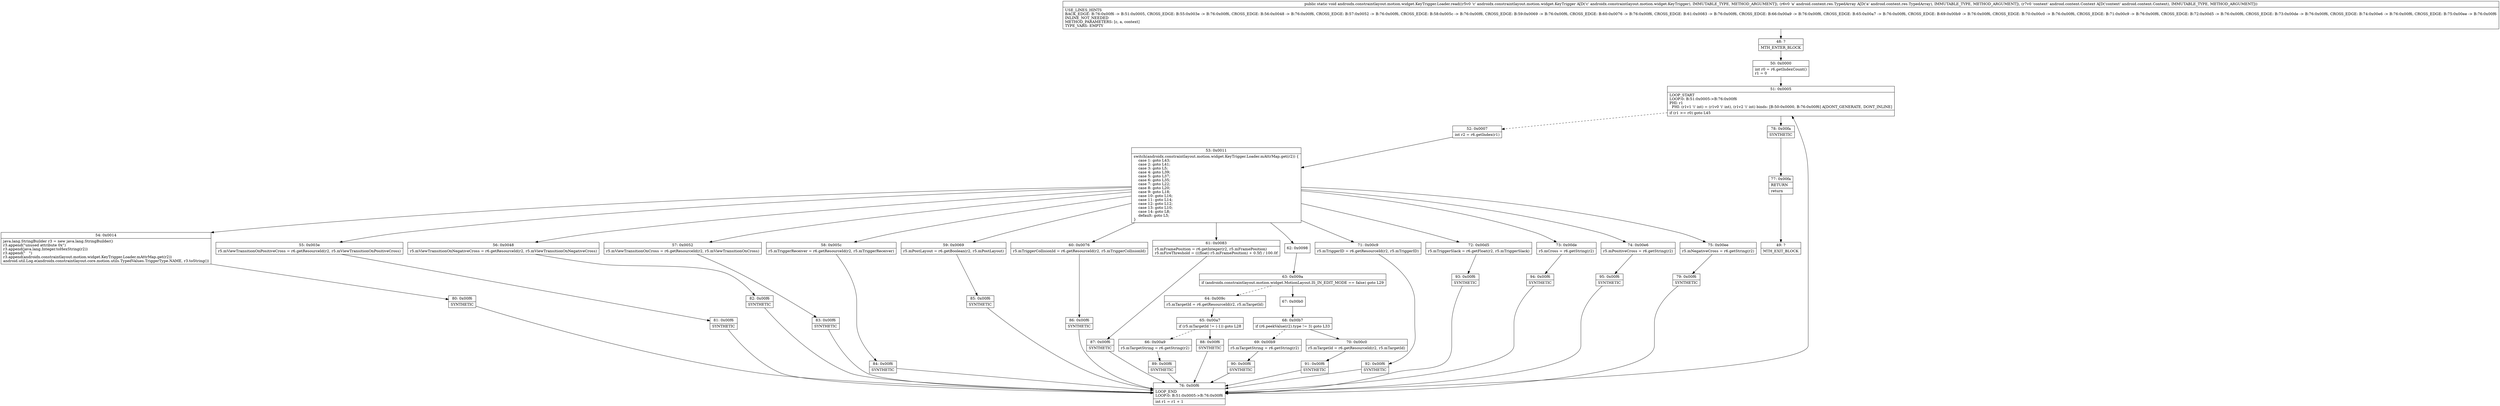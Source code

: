 digraph "CFG forandroidx.constraintlayout.motion.widget.KeyTrigger.Loader.read(Landroidx\/constraintlayout\/motion\/widget\/KeyTrigger;Landroid\/content\/res\/TypedArray;Landroid\/content\/Context;)V" {
Node_48 [shape=record,label="{48\:\ ?|MTH_ENTER_BLOCK\l}"];
Node_50 [shape=record,label="{50\:\ 0x0000|int r0 = r6.getIndexCount()\lr1 = 0\l}"];
Node_51 [shape=record,label="{51\:\ 0x0005|LOOP_START\lLOOP:0: B:51:0x0005\-\>B:76:0x00f6\lPHI: r1 \l  PHI: (r1v1 'i' int) = (r1v0 'i' int), (r1v2 'i' int) binds: [B:50:0x0000, B:76:0x00f6] A[DONT_GENERATE, DONT_INLINE]\l|if (r1 \>= r0) goto L45\l}"];
Node_52 [shape=record,label="{52\:\ 0x0007|int r2 = r6.getIndex(r1)\l}"];
Node_53 [shape=record,label="{53\:\ 0x0011|switch(androidx.constraintlayout.motion.widget.KeyTrigger.Loader.mAttrMap.get(r2)) \{\l    case 1: goto L43;\l    case 2: goto L41;\l    case 3: goto L5;\l    case 4: goto L39;\l    case 5: goto L37;\l    case 6: goto L35;\l    case 7: goto L22;\l    case 8: goto L20;\l    case 9: goto L18;\l    case 10: goto L16;\l    case 11: goto L14;\l    case 12: goto L12;\l    case 13: goto L10;\l    case 14: goto L8;\l    default: goto L5;\l\}\l}"];
Node_54 [shape=record,label="{54\:\ 0x0014|java.lang.StringBuilder r3 = new java.lang.StringBuilder()\lr3.append(\"unused attribute 0x\")\lr3.append(java.lang.Integer.toHexString(r2))\lr3.append(\"   \")\lr3.append(androidx.constraintlayout.motion.widget.KeyTrigger.Loader.mAttrMap.get(r2))\landroid.util.Log.e(androidx.constraintlayout.core.motion.utils.TypedValues.TriggerType.NAME, r3.toString())\l}"];
Node_80 [shape=record,label="{80\:\ 0x00f6|SYNTHETIC\l}"];
Node_76 [shape=record,label="{76\:\ 0x00f6|LOOP_END\lLOOP:0: B:51:0x0005\-\>B:76:0x00f6\l|int r1 = r1 + 1\l}"];
Node_55 [shape=record,label="{55\:\ 0x003e|r5.mViewTransitionOnPositiveCross = r6.getResourceId(r2, r5.mViewTransitionOnPositiveCross)\l}"];
Node_81 [shape=record,label="{81\:\ 0x00f6|SYNTHETIC\l}"];
Node_56 [shape=record,label="{56\:\ 0x0048|r5.mViewTransitionOnNegativeCross = r6.getResourceId(r2, r5.mViewTransitionOnNegativeCross)\l}"];
Node_82 [shape=record,label="{82\:\ 0x00f6|SYNTHETIC\l}"];
Node_57 [shape=record,label="{57\:\ 0x0052|r5.mViewTransitionOnCross = r6.getResourceId(r2, r5.mViewTransitionOnCross)\l}"];
Node_83 [shape=record,label="{83\:\ 0x00f6|SYNTHETIC\l}"];
Node_58 [shape=record,label="{58\:\ 0x005c|r5.mTriggerReceiver = r6.getResourceId(r2, r5.mTriggerReceiver)\l}"];
Node_84 [shape=record,label="{84\:\ 0x00f6|SYNTHETIC\l}"];
Node_59 [shape=record,label="{59\:\ 0x0069|r5.mPostLayout = r6.getBoolean(r2, r5.mPostLayout)\l}"];
Node_85 [shape=record,label="{85\:\ 0x00f6|SYNTHETIC\l}"];
Node_60 [shape=record,label="{60\:\ 0x0076|r5.mTriggerCollisionId = r6.getResourceId(r2, r5.mTriggerCollisionId)\l}"];
Node_86 [shape=record,label="{86\:\ 0x00f6|SYNTHETIC\l}"];
Node_61 [shape=record,label="{61\:\ 0x0083|r5.mFramePosition = r6.getInteger(r2, r5.mFramePosition)\lr5.mFireThreshold = (((float) r5.mFramePosition) + 0.5f) \/ 100.0f\l}"];
Node_87 [shape=record,label="{87\:\ 0x00f6|SYNTHETIC\l}"];
Node_62 [shape=record,label="{62\:\ 0x0098}"];
Node_63 [shape=record,label="{63\:\ 0x009a|if (androidx.constraintlayout.motion.widget.MotionLayout.IS_IN_EDIT_MODE == false) goto L29\l}"];
Node_64 [shape=record,label="{64\:\ 0x009c|r5.mTargetId = r6.getResourceId(r2, r5.mTargetId)\l}"];
Node_65 [shape=record,label="{65\:\ 0x00a7|if (r5.mTargetId != (\-1)) goto L28\l}"];
Node_66 [shape=record,label="{66\:\ 0x00a9|r5.mTargetString = r6.getString(r2)\l}"];
Node_89 [shape=record,label="{89\:\ 0x00f6|SYNTHETIC\l}"];
Node_88 [shape=record,label="{88\:\ 0x00f6|SYNTHETIC\l}"];
Node_67 [shape=record,label="{67\:\ 0x00b0}"];
Node_68 [shape=record,label="{68\:\ 0x00b7|if (r6.peekValue(r2).type != 3) goto L33\l}"];
Node_69 [shape=record,label="{69\:\ 0x00b9|r5.mTargetString = r6.getString(r2)\l}"];
Node_90 [shape=record,label="{90\:\ 0x00f6|SYNTHETIC\l}"];
Node_70 [shape=record,label="{70\:\ 0x00c0|r5.mTargetId = r6.getResourceId(r2, r5.mTargetId)\l}"];
Node_91 [shape=record,label="{91\:\ 0x00f6|SYNTHETIC\l}"];
Node_71 [shape=record,label="{71\:\ 0x00c9|r5.mTriggerID = r6.getResourceId(r2, r5.mTriggerID)\l}"];
Node_92 [shape=record,label="{92\:\ 0x00f6|SYNTHETIC\l}"];
Node_72 [shape=record,label="{72\:\ 0x00d5|r5.mTriggerSlack = r6.getFloat(r2, r5.mTriggerSlack)\l}"];
Node_93 [shape=record,label="{93\:\ 0x00f6|SYNTHETIC\l}"];
Node_73 [shape=record,label="{73\:\ 0x00de|r5.mCross = r6.getString(r2)\l}"];
Node_94 [shape=record,label="{94\:\ 0x00f6|SYNTHETIC\l}"];
Node_74 [shape=record,label="{74\:\ 0x00e6|r5.mPositiveCross = r6.getString(r2)\l}"];
Node_95 [shape=record,label="{95\:\ 0x00f6|SYNTHETIC\l}"];
Node_75 [shape=record,label="{75\:\ 0x00ee|r5.mNegativeCross = r6.getString(r2)\l}"];
Node_79 [shape=record,label="{79\:\ 0x00f6|SYNTHETIC\l}"];
Node_78 [shape=record,label="{78\:\ 0x00fa|SYNTHETIC\l}"];
Node_77 [shape=record,label="{77\:\ 0x00fa|RETURN\l|return\l}"];
Node_49 [shape=record,label="{49\:\ ?|MTH_EXIT_BLOCK\l}"];
MethodNode[shape=record,label="{public static void androidx.constraintlayout.motion.widget.KeyTrigger.Loader.read((r5v0 'c' androidx.constraintlayout.motion.widget.KeyTrigger A[D('c' androidx.constraintlayout.motion.widget.KeyTrigger), IMMUTABLE_TYPE, METHOD_ARGUMENT]), (r6v0 'a' android.content.res.TypedArray A[D('a' android.content.res.TypedArray), IMMUTABLE_TYPE, METHOD_ARGUMENT]), (r7v0 'context' android.content.Context A[D('context' android.content.Context), IMMUTABLE_TYPE, METHOD_ARGUMENT]))  | USE_LINES_HINTS\lBACK_EDGE: B:76:0x00f6 \-\> B:51:0x0005, CROSS_EDGE: B:55:0x003e \-\> B:76:0x00f6, CROSS_EDGE: B:56:0x0048 \-\> B:76:0x00f6, CROSS_EDGE: B:57:0x0052 \-\> B:76:0x00f6, CROSS_EDGE: B:58:0x005c \-\> B:76:0x00f6, CROSS_EDGE: B:59:0x0069 \-\> B:76:0x00f6, CROSS_EDGE: B:60:0x0076 \-\> B:76:0x00f6, CROSS_EDGE: B:61:0x0083 \-\> B:76:0x00f6, CROSS_EDGE: B:66:0x00a9 \-\> B:76:0x00f6, CROSS_EDGE: B:65:0x00a7 \-\> B:76:0x00f6, CROSS_EDGE: B:69:0x00b9 \-\> B:76:0x00f6, CROSS_EDGE: B:70:0x00c0 \-\> B:76:0x00f6, CROSS_EDGE: B:71:0x00c9 \-\> B:76:0x00f6, CROSS_EDGE: B:72:0x00d5 \-\> B:76:0x00f6, CROSS_EDGE: B:73:0x00de \-\> B:76:0x00f6, CROSS_EDGE: B:74:0x00e6 \-\> B:76:0x00f6, CROSS_EDGE: B:75:0x00ee \-\> B:76:0x00f6\lINLINE_NOT_NEEDED\lMETHOD_PARAMETERS: [c, a, context]\lTYPE_VARS: EMPTY\l}"];
MethodNode -> Node_48;Node_48 -> Node_50;
Node_50 -> Node_51;
Node_51 -> Node_52[style=dashed];
Node_51 -> Node_78;
Node_52 -> Node_53;
Node_53 -> Node_54;
Node_53 -> Node_55;
Node_53 -> Node_56;
Node_53 -> Node_57;
Node_53 -> Node_58;
Node_53 -> Node_59;
Node_53 -> Node_60;
Node_53 -> Node_61;
Node_53 -> Node_62;
Node_53 -> Node_71;
Node_53 -> Node_72;
Node_53 -> Node_73;
Node_53 -> Node_74;
Node_53 -> Node_75;
Node_54 -> Node_80;
Node_80 -> Node_76;
Node_76 -> Node_51;
Node_55 -> Node_81;
Node_81 -> Node_76;
Node_56 -> Node_82;
Node_82 -> Node_76;
Node_57 -> Node_83;
Node_83 -> Node_76;
Node_58 -> Node_84;
Node_84 -> Node_76;
Node_59 -> Node_85;
Node_85 -> Node_76;
Node_60 -> Node_86;
Node_86 -> Node_76;
Node_61 -> Node_87;
Node_87 -> Node_76;
Node_62 -> Node_63;
Node_63 -> Node_64[style=dashed];
Node_63 -> Node_67;
Node_64 -> Node_65;
Node_65 -> Node_66[style=dashed];
Node_65 -> Node_88;
Node_66 -> Node_89;
Node_89 -> Node_76;
Node_88 -> Node_76;
Node_67 -> Node_68;
Node_68 -> Node_69[style=dashed];
Node_68 -> Node_70;
Node_69 -> Node_90;
Node_90 -> Node_76;
Node_70 -> Node_91;
Node_91 -> Node_76;
Node_71 -> Node_92;
Node_92 -> Node_76;
Node_72 -> Node_93;
Node_93 -> Node_76;
Node_73 -> Node_94;
Node_94 -> Node_76;
Node_74 -> Node_95;
Node_95 -> Node_76;
Node_75 -> Node_79;
Node_79 -> Node_76;
Node_78 -> Node_77;
Node_77 -> Node_49;
}

